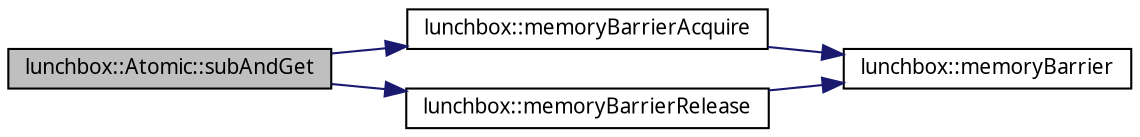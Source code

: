 digraph "lunchbox::Atomic::subAndGet"
{
  edge [fontname="Sans",fontsize="10",labelfontname="Sans",labelfontsize="10"];
  node [fontname="Sans",fontsize="10",shape=record];
  rankdir="LR";
  Node1 [label="lunchbox::Atomic::subAndGet",height=0.2,width=0.4,color="black", fillcolor="grey75", style="filled" fontcolor="black"];
  Node1 -> Node2 [color="midnightblue",fontsize="10",style="solid",fontname="Sans"];
  Node2 [label="lunchbox::memoryBarrierAcquire",height=0.2,width=0.4,color="black", fillcolor="white", style="filled",URL="$namespacelunchbox.html#a03c7e124a13bd2f4fbd0640eba30e455",tooltip="Perform a load-with-acquire memory barrier. "];
  Node2 -> Node3 [color="midnightblue",fontsize="10",style="solid",fontname="Sans"];
  Node3 [label="lunchbox::memoryBarrier",height=0.2,width=0.4,color="black", fillcolor="white", style="filled",URL="$namespacelunchbox.html#aa8dcc0970325a4fd73b2d5decc7e06a8",tooltip="Perform a full memory barrier. "];
  Node1 -> Node4 [color="midnightblue",fontsize="10",style="solid",fontname="Sans"];
  Node4 [label="lunchbox::memoryBarrierRelease",height=0.2,width=0.4,color="black", fillcolor="white", style="filled",URL="$namespacelunchbox.html#a850a24d6c1a39b7451529af5b3b482bb",tooltip="Perform a store-with-release memory barrier. "];
  Node4 -> Node3 [color="midnightblue",fontsize="10",style="solid",fontname="Sans"];
}
